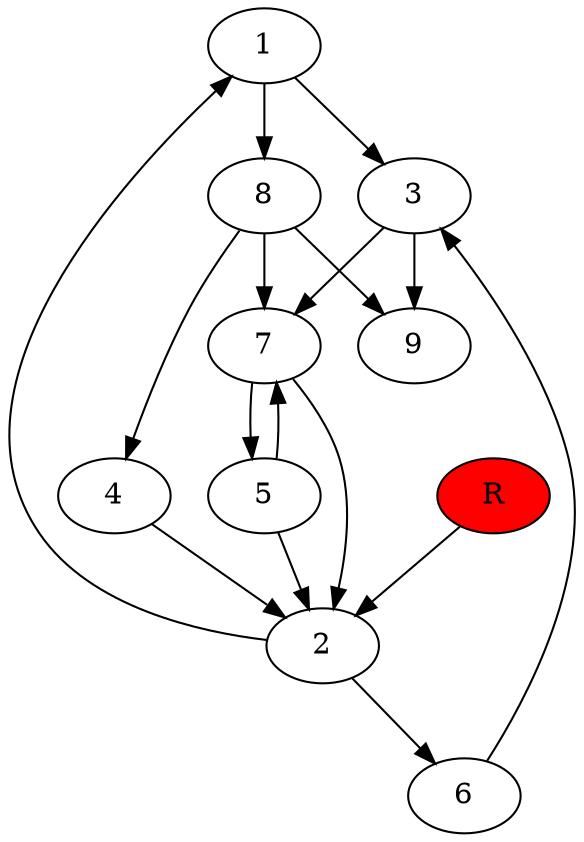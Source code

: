 digraph prb49373 {
	1
	2
	3
	4
	5
	6
	7
	8
	R [fillcolor="#ff0000" style=filled]
	1 -> 3
	1 -> 8
	2 -> 1
	2 -> 6
	3 -> 7
	3 -> 9
	4 -> 2
	5 -> 2
	5 -> 7
	6 -> 3
	7 -> 2
	7 -> 5
	8 -> 4
	8 -> 7
	8 -> 9
	R -> 2
}
